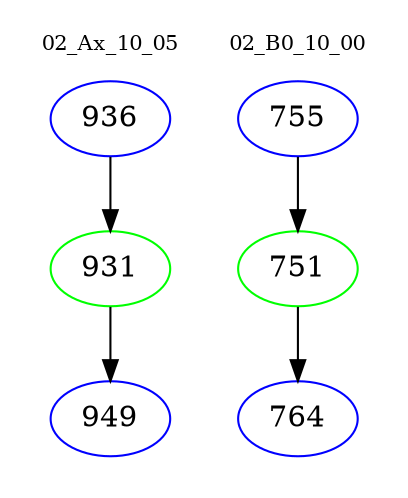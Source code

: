 digraph{
subgraph cluster_0 {
color = white
label = "02_Ax_10_05";
fontsize=10;
T0_936 [label="936", color="blue"]
T0_936 -> T0_931 [color="black"]
T0_931 [label="931", color="green"]
T0_931 -> T0_949 [color="black"]
T0_949 [label="949", color="blue"]
}
subgraph cluster_1 {
color = white
label = "02_B0_10_00";
fontsize=10;
T1_755 [label="755", color="blue"]
T1_755 -> T1_751 [color="black"]
T1_751 [label="751", color="green"]
T1_751 -> T1_764 [color="black"]
T1_764 [label="764", color="blue"]
}
}
